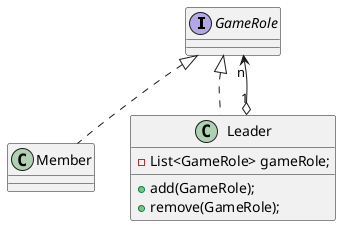 @startuml

interface GameRole
class Member
class Leader{
   - List<GameRole> gameRole;
   + add(GameRole);
   + remove(GameRole);
}

Member -u.|> GameRole
Leader -u.|> GameRole
Leader "1" o--> "n" GameRole
@enduml